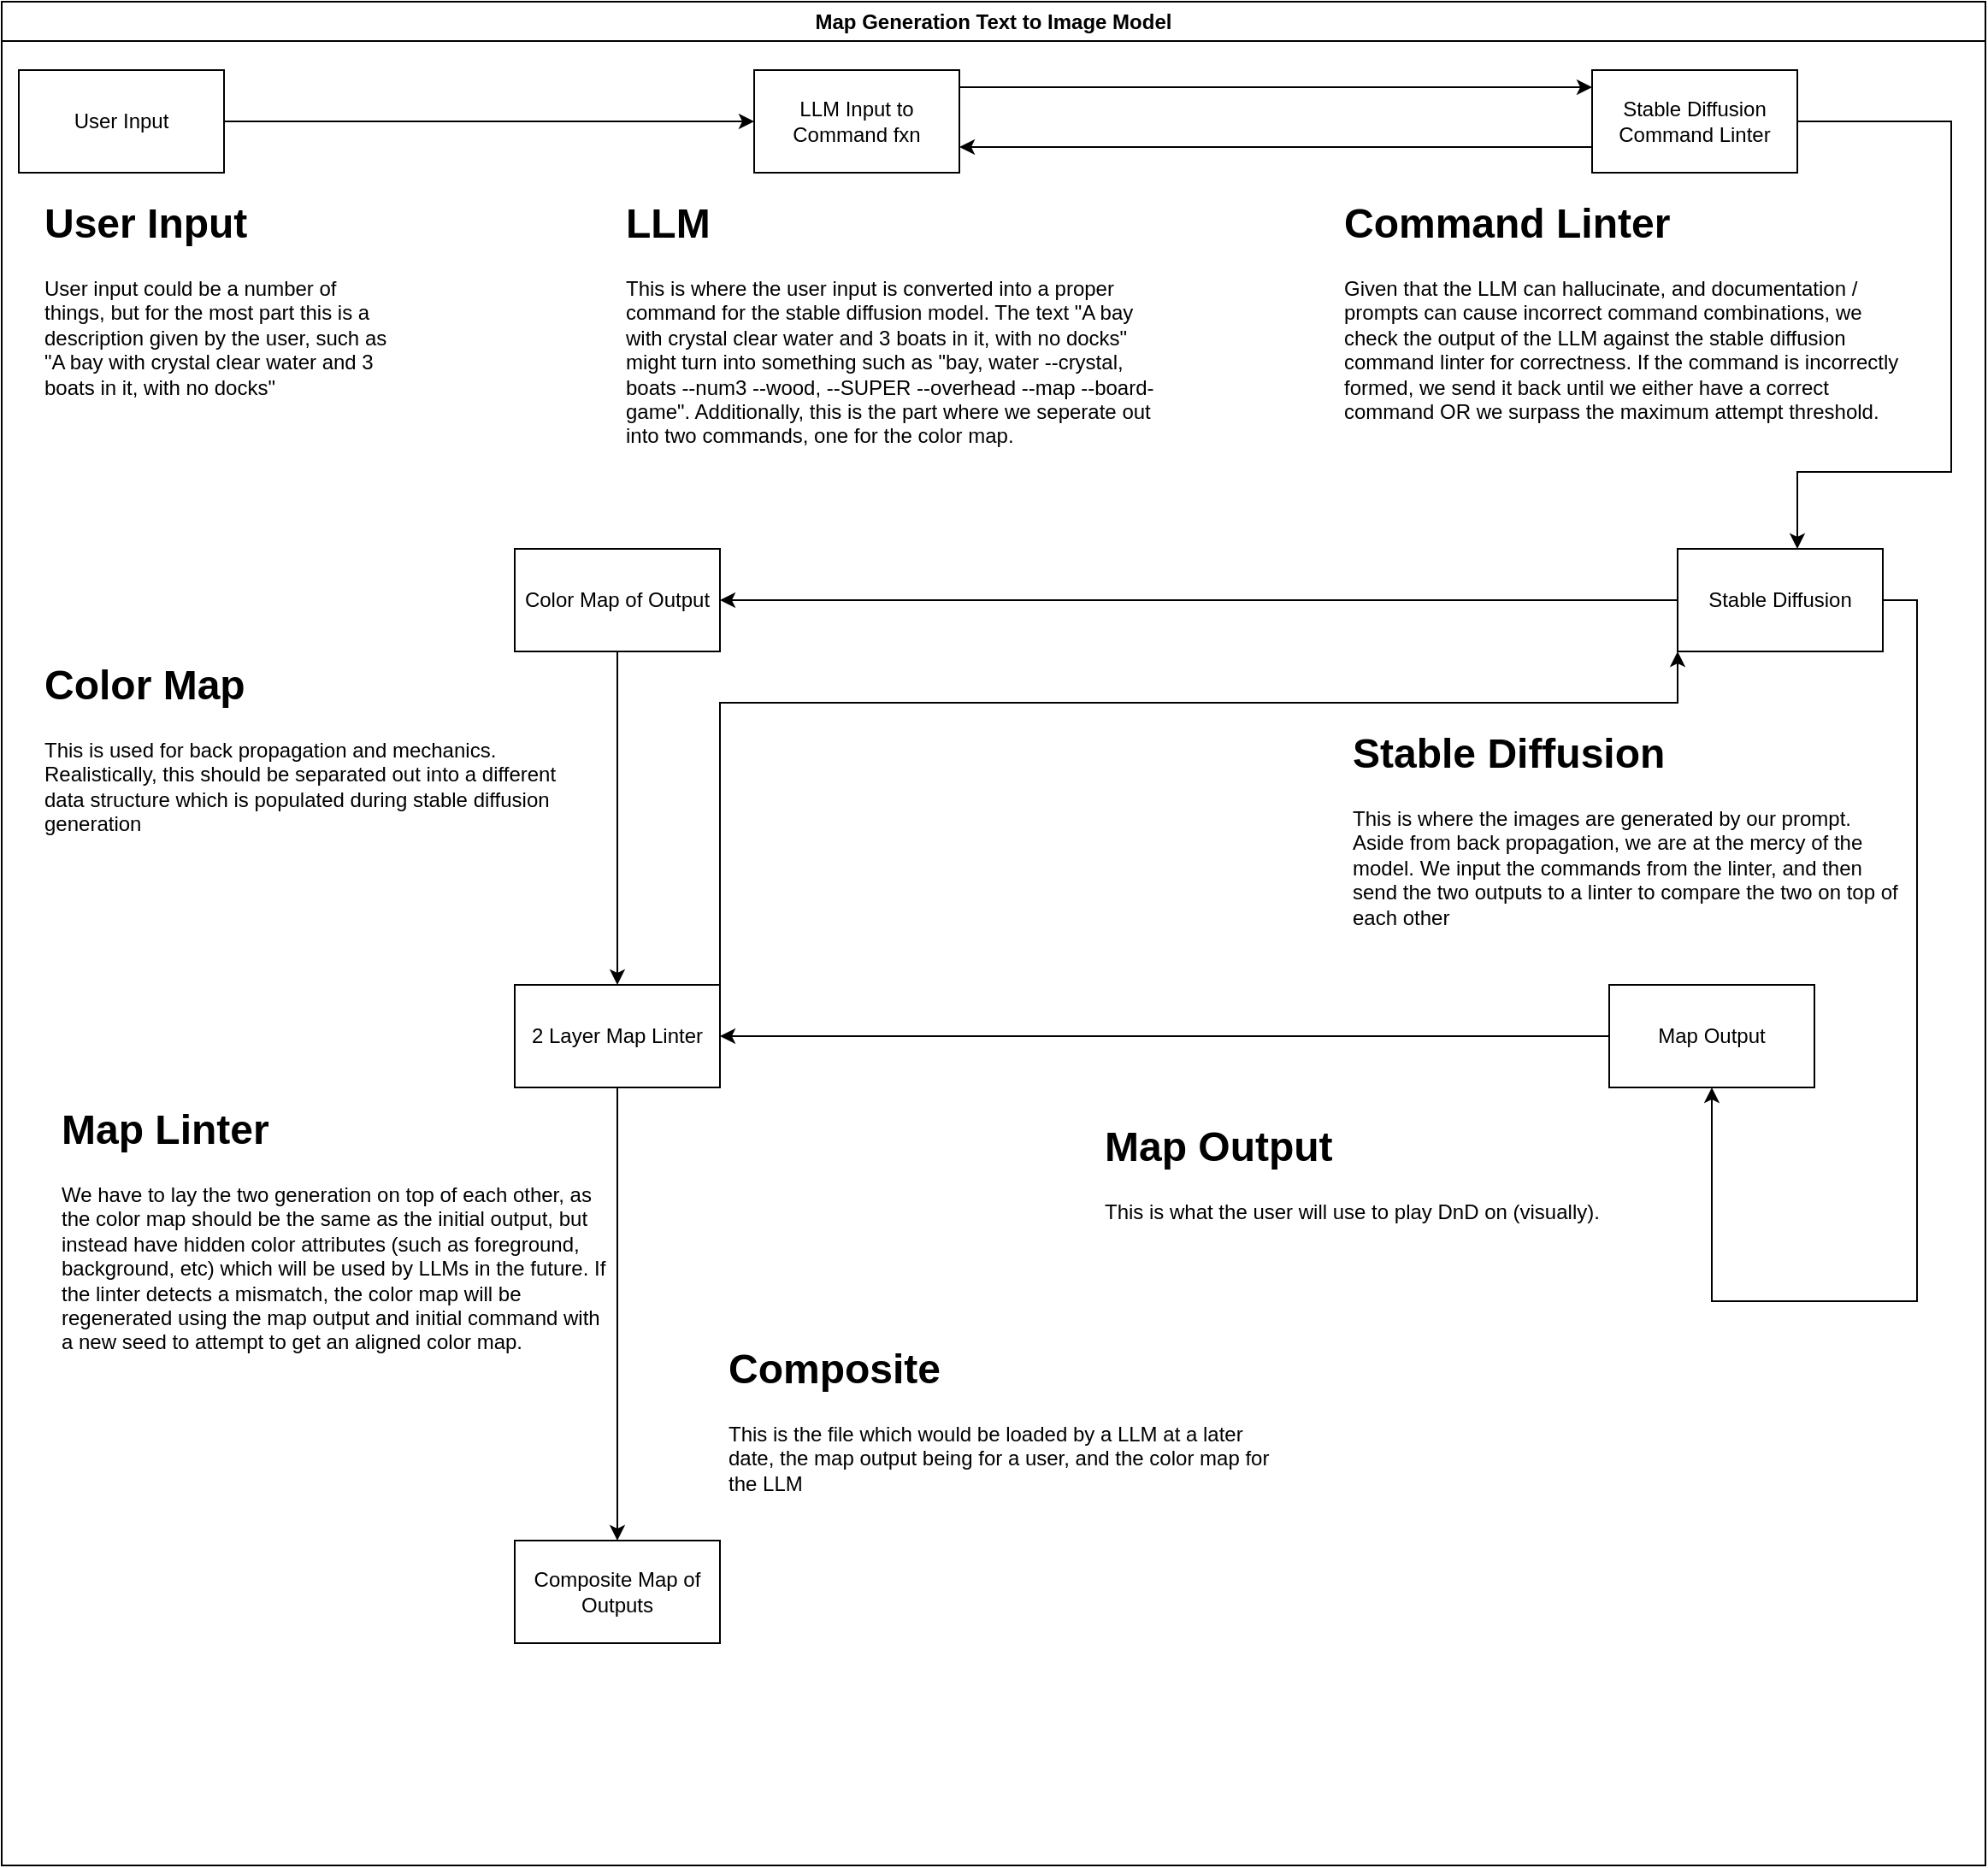 <mxfile version="21.7.5" type="google">
  <diagram id="C5RBs43oDa-KdzZeNtuy" name="Page-1">
    <mxGraphModel dx="1674" dy="1933" grid="1" gridSize="10" guides="1" tooltips="1" connect="1" arrows="1" fold="1" page="1" pageScale="1" pageWidth="827" pageHeight="1169" math="0" shadow="0">
      <root>
        <mxCell id="WIyWlLk6GJQsqaUBKTNV-0" />
        <mxCell id="WIyWlLk6GJQsqaUBKTNV-1" parent="WIyWlLk6GJQsqaUBKTNV-0" />
        <mxCell id="0G4lVkhtOMsoOFC6H4ij-7" value="Map Generation Text to Image Model" style="swimlane;whiteSpace=wrap;html=1;" vertex="1" parent="WIyWlLk6GJQsqaUBKTNV-1">
          <mxGeometry y="-50" width="1160" height="1090" as="geometry" />
        </mxCell>
        <mxCell id="0G4lVkhtOMsoOFC6H4ij-12" value="" style="edgeStyle=orthogonalEdgeStyle;rounded=0;orthogonalLoop=1;jettySize=auto;html=1;" edge="1" parent="0G4lVkhtOMsoOFC6H4ij-7" source="0G4lVkhtOMsoOFC6H4ij-10" target="0G4lVkhtOMsoOFC6H4ij-11">
          <mxGeometry relative="1" as="geometry" />
        </mxCell>
        <mxCell id="0G4lVkhtOMsoOFC6H4ij-10" value="User Input" style="rounded=0;whiteSpace=wrap;html=1;" vertex="1" parent="0G4lVkhtOMsoOFC6H4ij-7">
          <mxGeometry x="10" y="40" width="120" height="60" as="geometry" />
        </mxCell>
        <mxCell id="0G4lVkhtOMsoOFC6H4ij-18" value="" style="edgeStyle=orthogonalEdgeStyle;rounded=0;orthogonalLoop=1;jettySize=auto;html=1;" edge="1" parent="0G4lVkhtOMsoOFC6H4ij-7" source="0G4lVkhtOMsoOFC6H4ij-11" target="0G4lVkhtOMsoOFC6H4ij-17">
          <mxGeometry relative="1" as="geometry">
            <Array as="points">
              <mxPoint x="600" y="50" />
              <mxPoint x="600" y="50" />
            </Array>
          </mxGeometry>
        </mxCell>
        <mxCell id="0G4lVkhtOMsoOFC6H4ij-11" value="LLM Input to Command fxn" style="whiteSpace=wrap;html=1;rounded=0;" vertex="1" parent="0G4lVkhtOMsoOFC6H4ij-7">
          <mxGeometry x="440" y="40" width="120" height="60" as="geometry" />
        </mxCell>
        <mxCell id="0G4lVkhtOMsoOFC6H4ij-19" style="edgeStyle=orthogonalEdgeStyle;rounded=0;orthogonalLoop=1;jettySize=auto;html=1;exitX=0;exitY=0.75;exitDx=0;exitDy=0;entryX=1;entryY=0.75;entryDx=0;entryDy=0;" edge="1" parent="0G4lVkhtOMsoOFC6H4ij-7" source="0G4lVkhtOMsoOFC6H4ij-17" target="0G4lVkhtOMsoOFC6H4ij-11">
          <mxGeometry relative="1" as="geometry" />
        </mxCell>
        <mxCell id="0G4lVkhtOMsoOFC6H4ij-21" value="" style="edgeStyle=orthogonalEdgeStyle;rounded=0;orthogonalLoop=1;jettySize=auto;html=1;exitX=0.5;exitY=1;exitDx=0;exitDy=0;" edge="1" parent="0G4lVkhtOMsoOFC6H4ij-7" source="0G4lVkhtOMsoOFC6H4ij-17" target="0G4lVkhtOMsoOFC6H4ij-20">
          <mxGeometry relative="1" as="geometry">
            <mxPoint x="660" y="410" as="sourcePoint" />
            <Array as="points">
              <mxPoint x="990" y="70" />
              <mxPoint x="1140" y="70" />
              <mxPoint x="1140" y="275" />
              <mxPoint x="1050" y="275" />
            </Array>
          </mxGeometry>
        </mxCell>
        <mxCell id="0G4lVkhtOMsoOFC6H4ij-33" value="&lt;h1&gt;User Input&lt;br&gt;&lt;/h1&gt;&lt;p&gt;User input could be a number of things, but for the most part this is a description given by the user, such as &quot;A bay with crystal clear water and 3 boats in it, with no docks&quot;&lt;br&gt;&lt;/p&gt;" style="text;html=1;strokeColor=none;fillColor=none;spacing=5;spacingTop=-20;whiteSpace=wrap;overflow=hidden;rounded=0;" vertex="1" parent="0G4lVkhtOMsoOFC6H4ij-7">
          <mxGeometry x="20" y="110" width="210" height="180" as="geometry" />
        </mxCell>
        <mxCell id="0G4lVkhtOMsoOFC6H4ij-23" value="" style="edgeStyle=orthogonalEdgeStyle;rounded=0;orthogonalLoop=1;jettySize=auto;html=1;" edge="1" parent="0G4lVkhtOMsoOFC6H4ij-7" source="0G4lVkhtOMsoOFC6H4ij-20" target="0G4lVkhtOMsoOFC6H4ij-22">
          <mxGeometry relative="1" as="geometry" />
        </mxCell>
        <mxCell id="0G4lVkhtOMsoOFC6H4ij-25" value="" style="edgeStyle=orthogonalEdgeStyle;rounded=0;orthogonalLoop=1;jettySize=auto;html=1;" edge="1" parent="0G4lVkhtOMsoOFC6H4ij-7" source="0G4lVkhtOMsoOFC6H4ij-20" target="0G4lVkhtOMsoOFC6H4ij-24">
          <mxGeometry relative="1" as="geometry">
            <Array as="points">
              <mxPoint x="1120" y="350" />
              <mxPoint x="1120" y="760" />
            </Array>
          </mxGeometry>
        </mxCell>
        <mxCell id="0G4lVkhtOMsoOFC6H4ij-20" value="Stable Diffusion" style="whiteSpace=wrap;html=1;rounded=0;" vertex="1" parent="0G4lVkhtOMsoOFC6H4ij-7">
          <mxGeometry x="980" y="320" width="120" height="60" as="geometry" />
        </mxCell>
        <mxCell id="0G4lVkhtOMsoOFC6H4ij-27" value="" style="edgeStyle=orthogonalEdgeStyle;rounded=0;orthogonalLoop=1;jettySize=auto;html=1;" edge="1" parent="0G4lVkhtOMsoOFC6H4ij-7" source="0G4lVkhtOMsoOFC6H4ij-22" target="0G4lVkhtOMsoOFC6H4ij-26">
          <mxGeometry relative="1" as="geometry" />
        </mxCell>
        <mxCell id="0G4lVkhtOMsoOFC6H4ij-22" value="Color Map of Output" style="whiteSpace=wrap;html=1;rounded=0;" vertex="1" parent="0G4lVkhtOMsoOFC6H4ij-7">
          <mxGeometry x="300" y="320" width="120" height="60" as="geometry" />
        </mxCell>
        <mxCell id="0G4lVkhtOMsoOFC6H4ij-28" value="" style="edgeStyle=orthogonalEdgeStyle;rounded=0;orthogonalLoop=1;jettySize=auto;html=1;" edge="1" parent="0G4lVkhtOMsoOFC6H4ij-7" source="0G4lVkhtOMsoOFC6H4ij-24" target="0G4lVkhtOMsoOFC6H4ij-26">
          <mxGeometry relative="1" as="geometry">
            <Array as="points">
              <mxPoint x="810" y="605" />
              <mxPoint x="810" y="605" />
            </Array>
          </mxGeometry>
        </mxCell>
        <mxCell id="0G4lVkhtOMsoOFC6H4ij-24" value="Map Output" style="whiteSpace=wrap;html=1;rounded=0;" vertex="1" parent="0G4lVkhtOMsoOFC6H4ij-7">
          <mxGeometry x="940" y="575" width="120" height="60" as="geometry" />
        </mxCell>
        <mxCell id="0G4lVkhtOMsoOFC6H4ij-29" style="edgeStyle=orthogonalEdgeStyle;rounded=0;orthogonalLoop=1;jettySize=auto;html=1;exitX=1;exitY=0;exitDx=0;exitDy=0;entryX=0;entryY=1;entryDx=0;entryDy=0;" edge="1" parent="0G4lVkhtOMsoOFC6H4ij-7" source="0G4lVkhtOMsoOFC6H4ij-26" target="0G4lVkhtOMsoOFC6H4ij-20">
          <mxGeometry relative="1" as="geometry">
            <Array as="points">
              <mxPoint x="420" y="410" />
              <mxPoint x="980" y="410" />
            </Array>
          </mxGeometry>
        </mxCell>
        <mxCell id="0G4lVkhtOMsoOFC6H4ij-31" value="" style="edgeStyle=orthogonalEdgeStyle;rounded=0;orthogonalLoop=1;jettySize=auto;html=1;" edge="1" parent="0G4lVkhtOMsoOFC6H4ij-7" source="0G4lVkhtOMsoOFC6H4ij-26" target="0G4lVkhtOMsoOFC6H4ij-30">
          <mxGeometry relative="1" as="geometry" />
        </mxCell>
        <mxCell id="0G4lVkhtOMsoOFC6H4ij-26" value="2 Layer Map Linter" style="whiteSpace=wrap;html=1;rounded=0;" vertex="1" parent="0G4lVkhtOMsoOFC6H4ij-7">
          <mxGeometry x="300" y="575" width="120" height="60" as="geometry" />
        </mxCell>
        <mxCell id="0G4lVkhtOMsoOFC6H4ij-30" value="Composite Map of Outputs" style="whiteSpace=wrap;html=1;rounded=0;" vertex="1" parent="0G4lVkhtOMsoOFC6H4ij-7">
          <mxGeometry x="300" y="900" width="120" height="60" as="geometry" />
        </mxCell>
        <mxCell id="0G4lVkhtOMsoOFC6H4ij-32" value="&lt;h1&gt;LLM&lt;br&gt;&lt;/h1&gt;&lt;p&gt;This is where the user input is converted into a proper command for the stable diffusion model. The text &quot;A bay with crystal clear water and 3 boats in it, with no docks&quot; might turn into something such as &quot;bay, water --crystal, boats --num3 --wood, --SUPER --overhead --map --board-game&quot;. Additionally, this is the part where we seperate out into two commands, one for the color map.&lt;br&gt;&lt;/p&gt;" style="text;html=1;strokeColor=none;fillColor=none;spacing=5;spacingTop=-20;whiteSpace=wrap;overflow=hidden;rounded=0;" vertex="1" parent="0G4lVkhtOMsoOFC6H4ij-7">
          <mxGeometry x="360" y="110" width="325" height="250" as="geometry" />
        </mxCell>
        <mxCell id="0G4lVkhtOMsoOFC6H4ij-17" value="Stable Diffusion Command Linter" style="whiteSpace=wrap;html=1;rounded=0;" vertex="1" parent="0G4lVkhtOMsoOFC6H4ij-7">
          <mxGeometry x="930" y="40" width="120" height="60" as="geometry" />
        </mxCell>
        <mxCell id="0G4lVkhtOMsoOFC6H4ij-34" value="&lt;h1&gt;Command Linter&lt;br&gt;&lt;/h1&gt;&lt;p&gt;Given that the LLM can hallucinate, and documentation / prompts can cause incorrect command combinations, we check the output of the LLM against the stable diffusion command linter for correctness. If the command is incorrectly formed, we send it back until we either have a correct command OR we surpass the maximum attempt threshold. &lt;br&gt;&lt;/p&gt;" style="text;html=1;strokeColor=none;fillColor=none;spacing=5;spacingTop=-20;whiteSpace=wrap;overflow=hidden;rounded=0;" vertex="1" parent="0G4lVkhtOMsoOFC6H4ij-7">
          <mxGeometry x="780" y="110" width="340" height="210" as="geometry" />
        </mxCell>
        <mxCell id="0G4lVkhtOMsoOFC6H4ij-36" value="&lt;h1&gt;Stable Diffusion&lt;br&gt;&lt;/h1&gt;&lt;p&gt;This is where the images are generated by our prompt. Aside from back propagation, we are at the mercy of the model. We input the commands from the linter, and then send the two outputs to a linter to compare the two on top of each other&lt;br&gt;&lt;/p&gt;" style="text;html=1;strokeColor=none;fillColor=none;spacing=5;spacingTop=-20;whiteSpace=wrap;overflow=hidden;rounded=0;" vertex="1" parent="0G4lVkhtOMsoOFC6H4ij-7">
          <mxGeometry x="785" y="420" width="330" height="170" as="geometry" />
        </mxCell>
        <mxCell id="0G4lVkhtOMsoOFC6H4ij-37" value="&lt;h1&gt;Color Map&lt;br&gt;&lt;/h1&gt;&lt;p&gt;This is used for back propagation and mechanics. Realistically, this should be separated out into a different data structure which is populated during stable diffusion generation &lt;br&gt;&lt;/p&gt;" style="text;html=1;strokeColor=none;fillColor=none;spacing=5;spacingTop=-20;whiteSpace=wrap;overflow=hidden;rounded=0;" vertex="1" parent="0G4lVkhtOMsoOFC6H4ij-7">
          <mxGeometry x="20" y="380" width="330" height="110" as="geometry" />
        </mxCell>
        <mxCell id="0G4lVkhtOMsoOFC6H4ij-38" value="&lt;h1&gt;Map Output&lt;br&gt;&lt;/h1&gt;&lt;p&gt;This is what the user will use to play DnD on (visually). &lt;br&gt;&lt;/p&gt;" style="text;html=1;strokeColor=none;fillColor=none;spacing=5;spacingTop=-20;whiteSpace=wrap;overflow=hidden;rounded=0;" vertex="1" parent="0G4lVkhtOMsoOFC6H4ij-7">
          <mxGeometry x="640" y="650" width="330" height="170" as="geometry" />
        </mxCell>
        <mxCell id="0G4lVkhtOMsoOFC6H4ij-39" value="&lt;h1&gt;Map Linter&lt;br&gt;&lt;/h1&gt;&lt;p&gt;We have to lay the two generation on top of each other, as the color map should be the same as the initial output, but instead have hidden color attributes (such as foreground, background, etc) which will be used by LLMs in the future. If the linter detects a mismatch, the color map will be regenerated using the map output and initial command with a new seed to attempt to get an aligned color map.&lt;br&gt;&lt;/p&gt;" style="text;html=1;strokeColor=none;fillColor=none;spacing=5;spacingTop=-20;whiteSpace=wrap;overflow=hidden;rounded=0;" vertex="1" parent="0G4lVkhtOMsoOFC6H4ij-7">
          <mxGeometry x="30" y="640" width="330" height="170" as="geometry" />
        </mxCell>
        <mxCell id="0G4lVkhtOMsoOFC6H4ij-40" value="&lt;h1&gt;Composite&lt;br&gt;&lt;/h1&gt;&lt;p&gt;This is the file which would be loaded by a LLM at a later date, the map output being for a user, and the color map for the LLM&lt;br&gt;&lt;/p&gt;" style="text;html=1;strokeColor=none;fillColor=none;spacing=5;spacingTop=-20;whiteSpace=wrap;overflow=hidden;rounded=0;" vertex="1" parent="0G4lVkhtOMsoOFC6H4ij-7">
          <mxGeometry x="420" y="780" width="330" height="170" as="geometry" />
        </mxCell>
      </root>
    </mxGraphModel>
  </diagram>
</mxfile>
